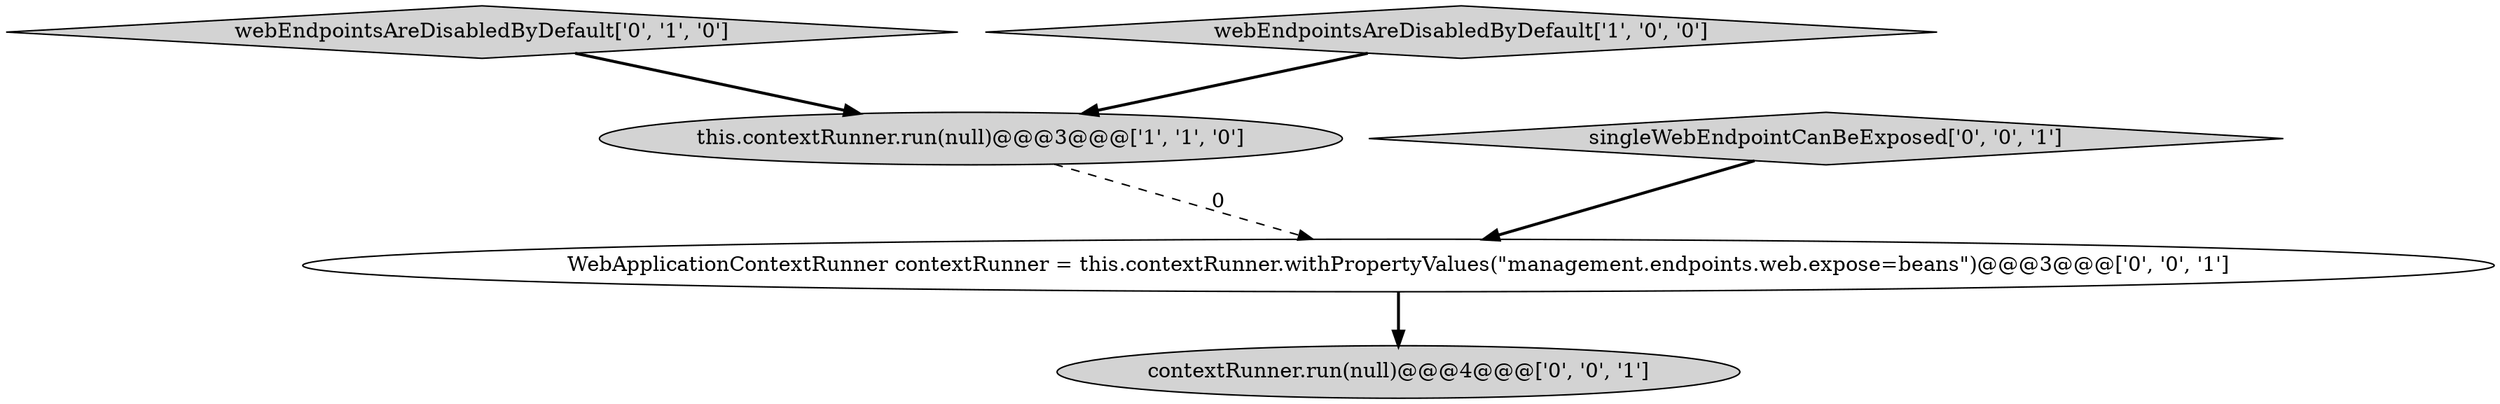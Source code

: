 digraph {
2 [style = filled, label = "webEndpointsAreDisabledByDefault['0', '1', '0']", fillcolor = lightgray, shape = diamond image = "AAA0AAABBB2BBB"];
4 [style = filled, label = "contextRunner.run(null)@@@4@@@['0', '0', '1']", fillcolor = lightgray, shape = ellipse image = "AAA0AAABBB3BBB"];
3 [style = filled, label = "singleWebEndpointCanBeExposed['0', '0', '1']", fillcolor = lightgray, shape = diamond image = "AAA0AAABBB3BBB"];
5 [style = filled, label = "WebApplicationContextRunner contextRunner = this.contextRunner.withPropertyValues(\"management.endpoints.web.expose=beans\")@@@3@@@['0', '0', '1']", fillcolor = white, shape = ellipse image = "AAA0AAABBB3BBB"];
0 [style = filled, label = "this.contextRunner.run(null)@@@3@@@['1', '1', '0']", fillcolor = lightgray, shape = ellipse image = "AAA0AAABBB1BBB"];
1 [style = filled, label = "webEndpointsAreDisabledByDefault['1', '0', '0']", fillcolor = lightgray, shape = diamond image = "AAA0AAABBB1BBB"];
2->0 [style = bold, label=""];
3->5 [style = bold, label=""];
0->5 [style = dashed, label="0"];
5->4 [style = bold, label=""];
1->0 [style = bold, label=""];
}
